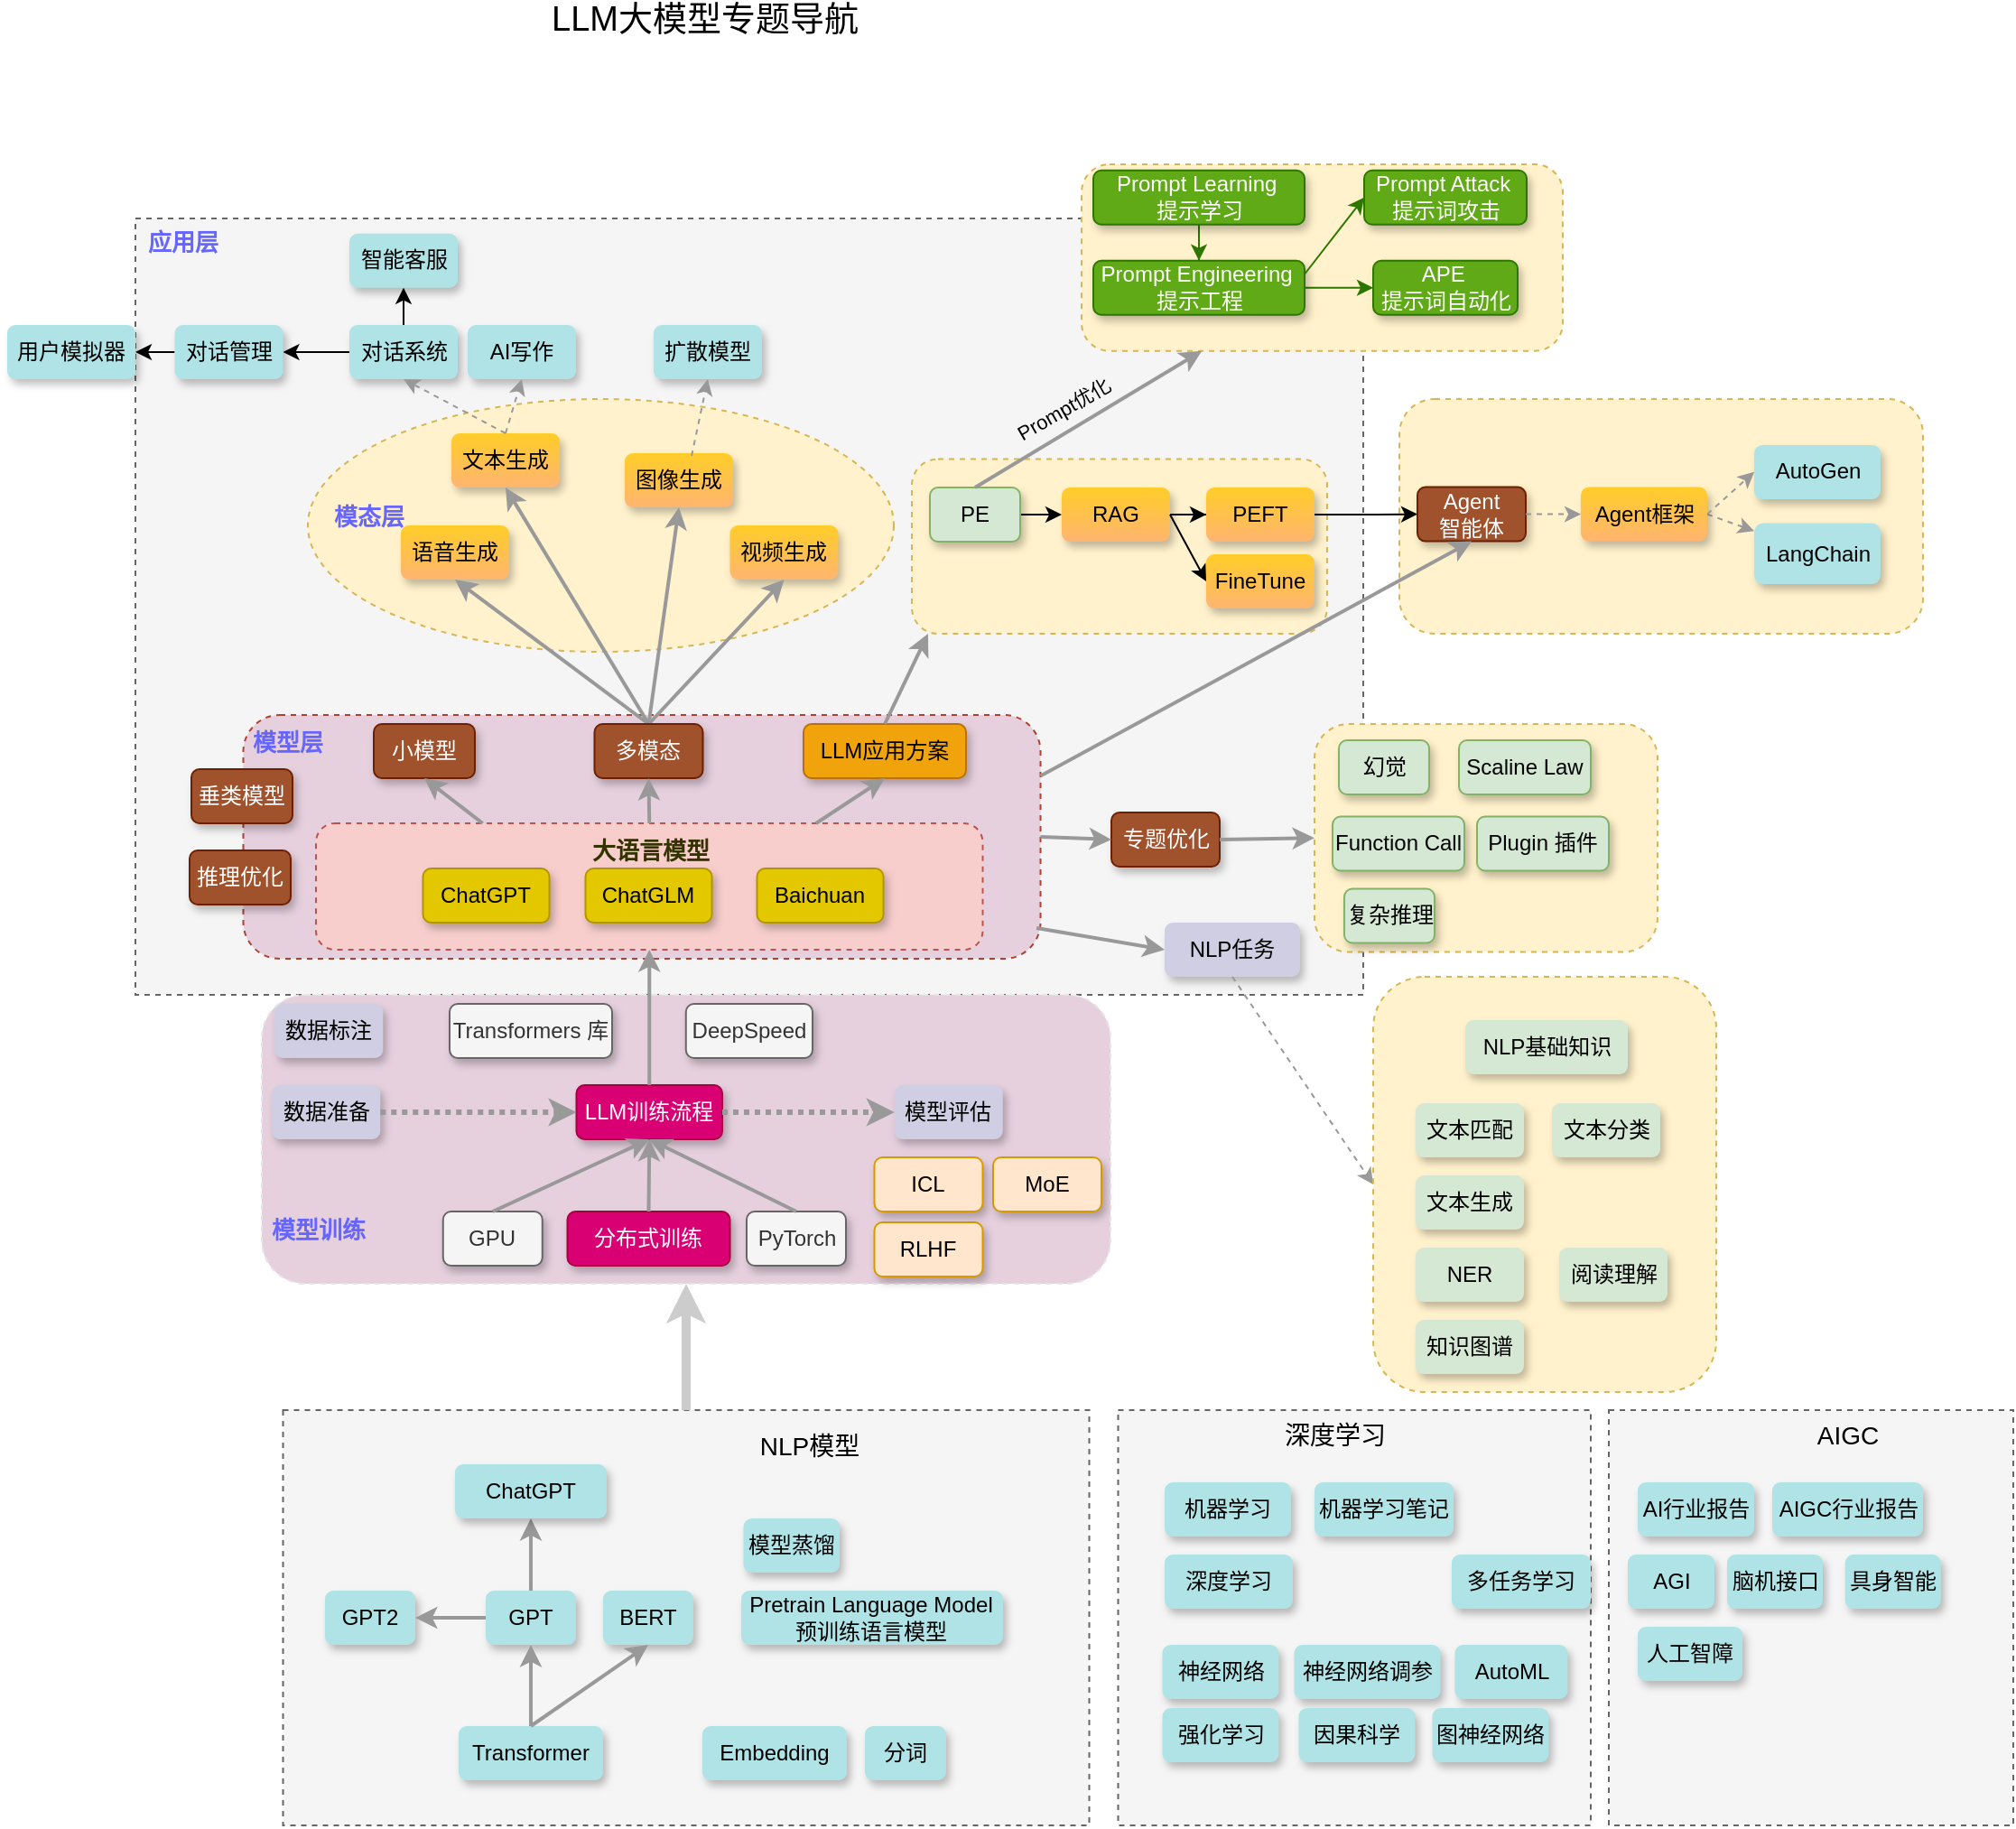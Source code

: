 <mxfile>
    <diagram id="4u5yHArNrn4fvDAkmxS5" name="第 1 页">
        <mxGraphModel dx="689" dy="379" grid="1" gridSize="10" guides="1" tooltips="1" connect="1" arrows="1" fold="1" page="1" pageScale="1" pageWidth="850" pageHeight="1100" math="0" shadow="0">
            <root>
                <mxCell id="0"/>
                <mxCell id="1" parent="0"/>
                <mxCell id="378" value="" style="rounded=0;whiteSpace=wrap;html=1;labelBackgroundColor=none;fontSize=10;fillColor=#f5f5f5;dashed=1;strokeColor=#666666;fontColor=#333333;" vertex="1" parent="1">
                    <mxGeometry x="1026" y="1750" width="224" height="230" as="geometry"/>
                </mxCell>
                <mxCell id="379" value="" style="rounded=0;whiteSpace=wrap;html=1;labelBackgroundColor=none;fontSize=10;fillColor=#f5f5f5;dashed=1;strokeColor=#666666;fontColor=#333333;" vertex="1" parent="1">
                    <mxGeometry x="210" y="1090" width="680" height="430" as="geometry"/>
                </mxCell>
                <mxCell id="380" value="" style="rounded=1;whiteSpace=wrap;html=1;dashed=1;fillColor=#fff2cc;strokeColor=#d6b656;" vertex="1" parent="1">
                    <mxGeometry x="910" y="1190" width="290" height="130" as="geometry"/>
                </mxCell>
                <mxCell id="381" value="" style="rounded=1;whiteSpace=wrap;html=1;dashed=1;fillColor=#fff2cc;strokeColor=#d6b656;" vertex="1" parent="1">
                    <mxGeometry x="734" y="1060" width="266.5" height="103.37" as="geometry"/>
                </mxCell>
                <mxCell id="382" value="" style="rounded=1;whiteSpace=wrap;html=1;dashed=1;fillColor=#fff2cc;strokeColor=#d6b656;" vertex="1" parent="1">
                    <mxGeometry x="640" y="1223.25" width="230" height="96.75" as="geometry"/>
                </mxCell>
                <mxCell id="383" value="" style="rounded=1;whiteSpace=wrap;html=1;dashed=1;fillColor=#fff2cc;strokeColor=#d6b656;" vertex="1" parent="1">
                    <mxGeometry x="863" y="1370" width="190" height="126.25" as="geometry"/>
                </mxCell>
                <mxCell id="384" value="" style="rounded=1;whiteSpace=wrap;html=1;dashed=1;fillColor=#E6D0DE;strokeColor=#ae4132;" vertex="1" parent="1">
                    <mxGeometry x="269.75" y="1365" width="441.5" height="135" as="geometry"/>
                </mxCell>
                <mxCell id="385" value="" style="rounded=0;whiteSpace=wrap;html=1;labelBackgroundColor=none;fontSize=10;fillColor=#f5f5f5;dashed=1;strokeColor=#666666;fontColor=#333333;" vertex="1" parent="1">
                    <mxGeometry x="291.75" y="1750" width="446.5" height="230" as="geometry"/>
                </mxCell>
                <mxCell id="386" value="" style="ellipse;whiteSpace=wrap;html=1;dashed=1;fillColor=#fff2cc;strokeColor=#d6b656;" vertex="1" parent="1">
                    <mxGeometry x="305.5" y="1190" width="324.5" height="140" as="geometry"/>
                </mxCell>
                <mxCell id="387" value="" style="rounded=1;whiteSpace=wrap;html=1;dashed=1;fillColor=#E6D0DE;strokeColor=#E6E6E6;" vertex="1" parent="1">
                    <mxGeometry x="280" y="1520" width="470" height="160" as="geometry"/>
                </mxCell>
                <mxCell id="388" value="模型层" style="edgeLabel;html=1;align=center;verticalAlign=middle;resizable=0;points=[];labelBackgroundColor=none;fontSize=13;fontStyle=1;fontColor=#6666FF;" vertex="1" connectable="0" parent="1">
                    <mxGeometry x="297" y="1400" as="geometry">
                        <mxPoint x="-3" y="-20" as="offset"/>
                    </mxGeometry>
                </mxCell>
                <mxCell id="389" value="模态层" style="edgeLabel;html=1;align=center;verticalAlign=middle;resizable=0;points=[];labelBackgroundColor=none;fontSize=13;fontStyle=1;fontColor=#6666FF;" vertex="1" connectable="0" parent="1">
                    <mxGeometry x="347.13" y="1260" as="geometry">
                        <mxPoint x="-8" y="-5" as="offset"/>
                    </mxGeometry>
                </mxCell>
                <mxCell id="390" value="应用层" style="edgeLabel;html=1;align=center;verticalAlign=middle;resizable=0;points=[];labelBackgroundColor=none;fontSize=13;fontStyle=1;fontColor=#6666FF;" vertex="1" connectable="0" parent="1">
                    <mxGeometry x="241" y="1098.37" as="geometry">
                        <mxPoint x="-5" y="4" as="offset"/>
                    </mxGeometry>
                </mxCell>
                <mxCell id="391" value="文本生成" style="rounded=1;whiteSpace=wrap;html=1;fillColor=#ffcd28;strokeColor=none;shadow=1;gradientColor=#FFB570;" vertex="1" parent="1">
                    <mxGeometry x="385" y="1209" width="60" height="30" as="geometry"/>
                </mxCell>
                <mxCell id="392" value="图像生成" style="rounded=1;whiteSpace=wrap;html=1;fillColor=#ffcd28;strokeColor=none;shadow=1;gradientColor=#FFB570;" vertex="1" parent="1">
                    <mxGeometry x="481" y="1220" width="60" height="30" as="geometry"/>
                </mxCell>
                <mxCell id="393" value="语音生成" style="rounded=1;whiteSpace=wrap;html=1;fillColor=#ffcd28;strokeColor=none;shadow=1;gradientColor=#FFB570;" vertex="1" parent="1">
                    <mxGeometry x="357" y="1260" width="60" height="30" as="geometry"/>
                </mxCell>
                <mxCell id="394" value="视频生成" style="rounded=1;whiteSpace=wrap;html=1;fillColor=#ffcd28;strokeColor=none;shadow=1;gradientColor=#FFB570;" vertex="1" parent="1">
                    <mxGeometry x="539.25" y="1260" width="60" height="30" as="geometry"/>
                </mxCell>
                <mxCell id="395" value="" style="rounded=0;orthogonalLoop=1;jettySize=auto;html=1;strokeWidth=2;strokeColor=#999999;exitX=0.5;exitY=0;exitDx=0;exitDy=0;entryX=0.5;entryY=1;entryDx=0;entryDy=0;" edge="1" parent="1" source="451" target="391">
                    <mxGeometry relative="1" as="geometry">
                        <mxPoint x="469" y="1675" as="sourcePoint"/>
                        <mxPoint x="539" y="1675" as="targetPoint"/>
                    </mxGeometry>
                </mxCell>
                <mxCell id="396" value="" style="rounded=0;orthogonalLoop=1;jettySize=auto;html=1;strokeWidth=2;strokeColor=#999999;entryX=0.5;entryY=1;entryDx=0;entryDy=0;exitX=0.5;exitY=0;exitDx=0;exitDy=0;" edge="1" parent="1" source="451" target="392">
                    <mxGeometry relative="1" as="geometry">
                        <mxPoint x="465" y="1350" as="sourcePoint"/>
                        <mxPoint x="439" y="1285" as="targetPoint"/>
                    </mxGeometry>
                </mxCell>
                <mxCell id="397" value="" style="rounded=0;orthogonalLoop=1;jettySize=auto;html=1;strokeWidth=2;strokeColor=#999999;entryX=0.5;entryY=1;entryDx=0;entryDy=0;exitX=0.5;exitY=0;exitDx=0;exitDy=0;" edge="1" parent="1" source="451" target="394">
                    <mxGeometry relative="1" as="geometry">
                        <mxPoint x="528" y="1330" as="sourcePoint"/>
                        <mxPoint x="555" y="1285" as="targetPoint"/>
                    </mxGeometry>
                </mxCell>
                <mxCell id="398" value="" style="rounded=0;orthogonalLoop=1;jettySize=auto;html=1;strokeWidth=2;strokeColor=#999999;entryX=0.5;entryY=1;entryDx=0;entryDy=0;exitX=0.5;exitY=0;exitDx=0;exitDy=0;" edge="1" parent="1" source="451" target="393">
                    <mxGeometry relative="1" as="geometry">
                        <mxPoint x="558" y="1360" as="sourcePoint"/>
                        <mxPoint x="585" y="1315" as="targetPoint"/>
                    </mxGeometry>
                </mxCell>
                <mxCell id="399" value="扩散模型" style="rounded=1;whiteSpace=wrap;html=1;fillColor=#b0e3e6;strokeColor=none;shadow=1;" vertex="1" parent="1">
                    <mxGeometry x="497" y="1149" width="60" height="30" as="geometry"/>
                </mxCell>
                <mxCell id="400" value="AI写作" style="rounded=1;whiteSpace=wrap;html=1;fillColor=#b0e3e6;strokeColor=none;shadow=1;" vertex="1" parent="1">
                    <mxGeometry x="394" y="1149" width="60" height="30" as="geometry"/>
                </mxCell>
                <mxCell id="401" value="NLP任务" style="rounded=1;whiteSpace=wrap;html=1;fillColor=#d0cee2;strokeColor=none;shadow=1;" vertex="1" parent="1">
                    <mxGeometry x="780" y="1480" width="75" height="30" as="geometry"/>
                </mxCell>
                <mxCell id="402" value="" style="edgeStyle=orthogonalEdgeStyle;rounded=0;orthogonalLoop=1;jettySize=auto;html=1;" edge="1" parent="1" source="404" target="488">
                    <mxGeometry relative="1" as="geometry"/>
                </mxCell>
                <mxCell id="403" value="" style="edgeStyle=orthogonalEdgeStyle;rounded=0;orthogonalLoop=1;jettySize=auto;html=1;" edge="1" parent="1" source="404" target="490">
                    <mxGeometry relative="1" as="geometry"/>
                </mxCell>
                <UserObject label="对话系统" link="dialogue-system" id="404">
                    <mxCell style="rounded=1;whiteSpace=wrap;html=1;fillColor=#b0e3e6;strokeColor=none;shadow=1;" vertex="1" parent="1">
                        <mxGeometry x="328.5" y="1149" width="60" height="30" as="geometry"/>
                    </mxCell>
                </UserObject>
                <mxCell id="405" value="" style="rounded=0;orthogonalLoop=1;jettySize=auto;html=1;strokeWidth=1;strokeColor=#999999;entryX=0.5;entryY=1;entryDx=0;entryDy=0;exitX=0.5;exitY=0;exitDx=0;exitDy=0;dashed=1;" edge="1" parent="1" source="391" target="400">
                    <mxGeometry relative="1" as="geometry">
                        <mxPoint x="435" y="1270" as="sourcePoint"/>
                        <mxPoint x="555" y="1210" as="targetPoint"/>
                    </mxGeometry>
                </mxCell>
                <mxCell id="406" value="" style="rounded=0;orthogonalLoop=1;jettySize=auto;html=1;strokeWidth=1;strokeColor=#999999;entryX=0.5;entryY=1;entryDx=0;entryDy=0;dashed=1;exitX=0.5;exitY=0;exitDx=0;exitDy=0;" edge="1" parent="1" source="391" target="404">
                    <mxGeometry relative="1" as="geometry">
                        <mxPoint x="425" y="1260" as="sourcePoint"/>
                        <mxPoint x="565" y="1220" as="targetPoint"/>
                    </mxGeometry>
                </mxCell>
                <mxCell id="407" value="" style="rounded=0;orthogonalLoop=1;jettySize=auto;html=1;strokeWidth=1;strokeColor=#999999;entryX=0;entryY=0.5;entryDx=0;entryDy=0;dashed=1;exitX=0.5;exitY=1;exitDx=0;exitDy=0;" edge="1" parent="1" source="401" target="491">
                    <mxGeometry relative="1" as="geometry">
                        <mxPoint x="490" y="1570" as="sourcePoint"/>
                        <mxPoint x="325" y="1455" as="targetPoint"/>
                    </mxGeometry>
                </mxCell>
                <mxCell id="408" value="" style="rounded=0;orthogonalLoop=1;jettySize=auto;html=1;strokeWidth=1;strokeColor=#999999;entryX=0.5;entryY=1;entryDx=0;entryDy=0;dashed=1;exitX=0.617;exitY=0.05;exitDx=0;exitDy=0;exitPerimeter=0;" edge="1" parent="1" source="392" target="399">
                    <mxGeometry relative="1" as="geometry">
                        <mxPoint x="685" y="1433" as="sourcePoint"/>
                        <mxPoint x="735" y="1455" as="targetPoint"/>
                    </mxGeometry>
                </mxCell>
                <mxCell id="409" value="LLM大模型专题导航" style="edgeLabel;html=1;align=center;verticalAlign=middle;resizable=0;points=[];labelBackgroundColor=none;fontSize=19;" vertex="1" connectable="0" parent="1">
                    <mxGeometry x="524.248" y="980.001" as="geometry">
                        <mxPoint x="1" as="offset"/>
                    </mxGeometry>
                </mxCell>
                <mxCell id="410" value="LLM训练流程" style="rounded=1;whiteSpace=wrap;html=1;fillColor=#d80073;strokeColor=#A50040;shadow=1;fontColor=#ffffff;" vertex="1" parent="1">
                    <mxGeometry x="454.25" y="1570" width="80.75" height="30" as="geometry"/>
                </mxCell>
                <mxCell id="411" value="分布式训练" style="rounded=1;whiteSpace=wrap;html=1;fillColor=#d80073;strokeColor=#A50040;shadow=1;fontColor=#ffffff;" vertex="1" parent="1">
                    <mxGeometry x="449.25" y="1640" width="90" height="30" as="geometry"/>
                </mxCell>
                <UserObject label="GPU" link="gpu" id="412">
                    <mxCell style="rounded=1;whiteSpace=wrap;html=1;fillColor=#f5f5f5;strokeColor=#666666;shadow=1;fontColor=#333333;" vertex="1" parent="1">
                        <mxGeometry x="380.38" y="1640" width="55" height="30" as="geometry"/>
                    </mxCell>
                </UserObject>
                <mxCell id="413" value="DeepSpeed" style="rounded=1;whiteSpace=wrap;html=1;fillColor=#f5f5f5;strokeColor=#666666;shadow=1;fontColor=#333333;" vertex="1" parent="1">
                    <mxGeometry x="514.88" y="1525" width="70.12" height="30" as="geometry"/>
                </mxCell>
                <mxCell id="414" value="" style="rounded=0;orthogonalLoop=1;jettySize=auto;html=1;strokeWidth=2;strokeColor=#999999;exitX=0.5;exitY=0;exitDx=0;exitDy=0;entryX=0.5;entryY=1;entryDx=0;entryDy=0;" edge="1" parent="1" source="411" target="410">
                    <mxGeometry relative="1" as="geometry">
                        <mxPoint x="535.38" y="1240" as="sourcePoint"/>
                        <mxPoint x="630.38" y="1590" as="targetPoint"/>
                    </mxGeometry>
                </mxCell>
                <mxCell id="415" value="" style="rounded=0;orthogonalLoop=1;jettySize=auto;html=1;strokeWidth=2;strokeColor=#999999;exitX=0.5;exitY=0;exitDx=0;exitDy=0;entryX=0.5;entryY=1;entryDx=0;entryDy=0;" edge="1" parent="1" source="412" target="410">
                    <mxGeometry relative="1" as="geometry">
                        <mxPoint x="525.38" y="1650" as="sourcePoint"/>
                        <mxPoint x="525.38" y="1610" as="targetPoint"/>
                    </mxGeometry>
                </mxCell>
                <mxCell id="416" value="" style="rounded=0;orthogonalLoop=1;jettySize=auto;html=1;strokeWidth=2;strokeColor=#999999;exitX=0.5;exitY=0;exitDx=0;exitDy=0;entryX=0.5;entryY=1;entryDx=0;entryDy=0;" edge="1" parent="1" source="410" target="462">
                    <mxGeometry relative="1" as="geometry">
                        <mxPoint x="535.38" y="1660" as="sourcePoint"/>
                        <mxPoint x="535.38" y="1620" as="targetPoint"/>
                    </mxGeometry>
                </mxCell>
                <mxCell id="417" value="" style="edgeStyle=orthogonalEdgeStyle;rounded=0;orthogonalLoop=1;jettySize=auto;html=1;" edge="1" parent="1" source="418" target="422">
                    <mxGeometry relative="1" as="geometry"/>
                </mxCell>
                <mxCell id="418" value="RAG" style="rounded=1;whiteSpace=wrap;html=1;fillColor=#ffcd28;strokeColor=none;shadow=1;gradientColor=#FFB570;" vertex="1" parent="1">
                    <mxGeometry x="723" y="1239" width="60" height="30" as="geometry"/>
                </mxCell>
                <mxCell id="419" value="FineTune" style="rounded=1;whiteSpace=wrap;html=1;fillColor=#ffcd28;strokeColor=none;shadow=1;gradientColor=#FFB570;" vertex="1" parent="1">
                    <mxGeometry x="803" y="1276" width="60" height="30" as="geometry"/>
                </mxCell>
                <mxCell id="420" value="RLHF" style="rounded=1;whiteSpace=wrap;html=1;fillColor=#ffe6cc;strokeColor=#d79b00;shadow=1;" vertex="1" parent="1">
                    <mxGeometry x="619.25" y="1646" width="60" height="30" as="geometry"/>
                </mxCell>
                <mxCell id="421" value="" style="edgeStyle=orthogonalEdgeStyle;rounded=0;orthogonalLoop=1;jettySize=auto;html=1;entryX=0;entryY=0.5;entryDx=0;entryDy=0;" edge="1" parent="1" source="422" target="443">
                    <mxGeometry relative="1" as="geometry"/>
                </mxCell>
                <mxCell id="422" value="PEFT" style="rounded=1;whiteSpace=wrap;html=1;fillColor=#ffcd28;strokeColor=none;shadow=1;gradientColor=#FFB570;" vertex="1" parent="1">
                    <mxGeometry x="803" y="1239" width="60" height="30" as="geometry"/>
                </mxCell>
                <mxCell id="423" value="数据准备" style="rounded=1;whiteSpace=wrap;html=1;fillColor=#d0cee2;strokeColor=none;shadow=1;" vertex="1" parent="1">
                    <mxGeometry x="285.63" y="1570" width="60" height="30" as="geometry"/>
                </mxCell>
                <mxCell id="424" value="模型评估" style="rounded=1;whiteSpace=wrap;html=1;fillColor=#d0cee2;strokeColor=none;shadow=1;" vertex="1" parent="1">
                    <mxGeometry x="630.38" y="1570" width="60" height="30" as="geometry"/>
                </mxCell>
                <mxCell id="425" value="" style="rounded=0;orthogonalLoop=1;jettySize=auto;html=1;strokeWidth=3;strokeColor=#999999;entryX=0;entryY=0.5;entryDx=0;entryDy=0;dashed=1;exitX=1;exitY=0.5;exitDx=0;exitDy=0;dashPattern=1 1;" edge="1" parent="1" source="423" target="410">
                    <mxGeometry relative="1" as="geometry">
                        <mxPoint x="534.38" y="1310" as="sourcePoint"/>
                        <mxPoint x="630.38" y="1350" as="targetPoint"/>
                    </mxGeometry>
                </mxCell>
                <mxCell id="426" value="" style="rounded=0;orthogonalLoop=1;jettySize=auto;html=1;strokeWidth=3;strokeColor=#999999;entryX=0;entryY=0.5;entryDx=0;entryDy=0;dashed=1;dashPattern=1 1;exitX=1;exitY=0.5;exitDx=0;exitDy=0;" edge="1" parent="1" source="410" target="424">
                    <mxGeometry relative="1" as="geometry">
                        <mxPoint x="560.38" y="1585" as="sourcePoint"/>
                        <mxPoint x="480.38" y="1595" as="targetPoint"/>
                    </mxGeometry>
                </mxCell>
                <mxCell id="427" value="PyTorch" style="rounded=1;whiteSpace=wrap;html=1;fillColor=#f5f5f5;strokeColor=#666666;shadow=1;fontColor=#333333;" vertex="1" parent="1">
                    <mxGeometry x="548.5" y="1640" width="55" height="30" as="geometry"/>
                </mxCell>
                <mxCell id="428" value="" style="rounded=0;orthogonalLoop=1;jettySize=auto;html=1;strokeWidth=2;strokeColor=#999999;exitX=0.5;exitY=0;exitDx=0;exitDy=0;entryX=0.5;entryY=1;entryDx=0;entryDy=0;" edge="1" parent="1" source="427" target="410">
                    <mxGeometry relative="1" as="geometry">
                        <mxPoint x="525.38" y="1650" as="sourcePoint"/>
                        <mxPoint x="525.38" y="1610" as="targetPoint"/>
                    </mxGeometry>
                </mxCell>
                <mxCell id="429" value="数据标注" style="rounded=1;whiteSpace=wrap;html=1;fillColor=#d0cee2;strokeColor=none;shadow=1;" vertex="1" parent="1">
                    <mxGeometry x="287.13" y="1525" width="60" height="30" as="geometry"/>
                </mxCell>
                <mxCell id="430" value="MoE" style="rounded=1;whiteSpace=wrap;html=1;fillColor=#ffe6cc;strokeColor=#d79b00;shadow=1;" vertex="1" parent="1">
                    <mxGeometry x="685" y="1610" width="60" height="30" as="geometry"/>
                </mxCell>
                <mxCell id="431" value="LLM应用方案" style="rounded=1;whiteSpace=wrap;html=1;fillColor=#f0a30a;strokeColor=#BD7000;shadow=1;fontColor=#000000;" vertex="1" parent="1">
                    <mxGeometry x="580" y="1370" width="90" height="30" as="geometry"/>
                </mxCell>
                <UserObject label="Transformer" link="transformer" id="432">
                    <mxCell style="rounded=1;whiteSpace=wrap;html=1;fillColor=#b0e3e6;strokeColor=none;shadow=1;" vertex="1" parent="1">
                        <mxGeometry x="388.99" y="1925" width="80" height="30" as="geometry"/>
                    </mxCell>
                </UserObject>
                <UserObject label="GPT" link="gpt" id="433">
                    <mxCell style="rounded=1;whiteSpace=wrap;html=1;fillColor=#b0e3e6;strokeColor=none;shadow=1;" vertex="1" parent="1">
                        <mxGeometry x="403.99" y="1850" width="50" height="30" as="geometry"/>
                    </mxCell>
                </UserObject>
                <UserObject label="BERT" link="bert" id="434">
                    <mxCell style="rounded=1;whiteSpace=wrap;html=1;fillColor=#b0e3e6;strokeColor=none;shadow=1;" vertex="1" parent="1">
                        <mxGeometry x="468.99" y="1850" width="50" height="30" as="geometry"/>
                    </mxCell>
                </UserObject>
                <mxCell id="435" value="" style="rounded=0;orthogonalLoop=1;jettySize=auto;html=1;strokeWidth=2;strokeColor=#999999;exitX=0.5;exitY=0;exitDx=0;exitDy=0;entryX=0.5;entryY=1;entryDx=0;entryDy=0;" edge="1" parent="1" source="432" target="433">
                    <mxGeometry relative="1" as="geometry">
                        <mxPoint x="508.99" y="1845" as="sourcePoint"/>
                        <mxPoint x="594.99" y="1805" as="targetPoint"/>
                    </mxGeometry>
                </mxCell>
                <mxCell id="436" value="" style="rounded=0;orthogonalLoop=1;jettySize=auto;html=1;strokeWidth=2;strokeColor=#999999;exitX=0.5;exitY=0;exitDx=0;exitDy=0;entryX=0.5;entryY=1;entryDx=0;entryDy=0;" edge="1" parent="1" source="432" target="434">
                    <mxGeometry relative="1" as="geometry">
                        <mxPoint x="438.99" y="1935" as="sourcePoint"/>
                        <mxPoint x="388.99" y="1890" as="targetPoint"/>
                    </mxGeometry>
                </mxCell>
                <mxCell id="437" value="" style="rounded=0;orthogonalLoop=1;jettySize=auto;html=1;strokeWidth=2;strokeColor=#999999;exitX=0.5;exitY=0;exitDx=0;exitDy=0;entryX=0.5;entryY=1;entryDx=0;entryDy=0;" edge="1" parent="1" source="433" target="459">
                    <mxGeometry relative="1" as="geometry">
                        <mxPoint x="448.99" y="1945" as="sourcePoint"/>
                        <mxPoint x="398.99" y="1900" as="targetPoint"/>
                    </mxGeometry>
                </mxCell>
                <mxCell id="438" value="Scaline Law" style="rounded=1;whiteSpace=wrap;html=1;fillColor=#d5e8d4;strokeColor=#82b366;shadow=1;" vertex="1" parent="1">
                    <mxGeometry x="943" y="1379" width="73" height="30" as="geometry"/>
                </mxCell>
                <mxCell id="439" value="复杂推理" style="rounded=1;whiteSpace=wrap;html=1;fillColor=#d5e8d4;strokeColor=#82b366;shadow=1;" vertex="1" parent="1">
                    <mxGeometry x="879.5" y="1461.25" width="50" height="30" as="geometry"/>
                </mxCell>
                <mxCell id="440" value="Function Call" style="rounded=1;whiteSpace=wrap;html=1;fillColor=#d5e8d4;strokeColor=#82b366;shadow=1;" vertex="1" parent="1">
                    <mxGeometry x="873" y="1421.25" width="73" height="30" as="geometry"/>
                </mxCell>
                <mxCell id="441" value="Plugin 插件" style="rounded=1;whiteSpace=wrap;html=1;fillColor=#d5e8d4;strokeColor=#82b366;shadow=1;" vertex="1" parent="1">
                    <mxGeometry x="953" y="1421.25" width="73" height="30" as="geometry"/>
                </mxCell>
                <mxCell id="442" value="小模型" style="rounded=1;whiteSpace=wrap;html=1;fillColor=#a0522d;strokeColor=#6D1F00;shadow=1;fontColor=#ffffff;" vertex="1" parent="1">
                    <mxGeometry x="342" y="1370" width="56" height="30" as="geometry"/>
                </mxCell>
                <mxCell id="443" value="Agent&lt;div&gt;智能体&lt;/div&gt;" style="rounded=1;whiteSpace=wrap;html=1;fillColor=#a0522d;strokeColor=#6D1F00;shadow=1;fontColor=#ffffff;" vertex="1" parent="1">
                    <mxGeometry x="920" y="1238.81" width="60" height="30" as="geometry"/>
                </mxCell>
                <mxCell id="444" value="LangChain" style="rounded=1;whiteSpace=wrap;html=1;fillColor=#b0e3e6;strokeColor=none;shadow=1;" vertex="1" parent="1">
                    <mxGeometry x="1106.5" y="1258.81" width="70" height="33.75" as="geometry"/>
                </mxCell>
                <mxCell id="445" value="AutoGen" style="rounded=1;whiteSpace=wrap;html=1;fillColor=#b0e3e6;strokeColor=none;shadow=1;" vertex="1" parent="1">
                    <mxGeometry x="1106.5" y="1215.44" width="70" height="30" as="geometry"/>
                </mxCell>
                <mxCell id="446" value="ICL" style="rounded=1;whiteSpace=wrap;html=1;fillColor=#ffe6cc;strokeColor=#d79b00;shadow=1;" vertex="1" parent="1">
                    <mxGeometry x="619.25" y="1610" width="60" height="30" as="geometry"/>
                </mxCell>
                <mxCell id="447" value="" style="rounded=0;orthogonalLoop=1;jettySize=auto;html=1;fillColor=#60a917;strokeColor=#2D7600;" edge="1" parent="1" source="448" target="449">
                    <mxGeometry relative="1" as="geometry"/>
                </mxCell>
                <mxCell id="448" value="Prompt Engineering&amp;nbsp;&lt;div&gt;提示工程&lt;/div&gt;" style="rounded=1;whiteSpace=wrap;html=1;fillColor=#60a917;strokeColor=#2D7600;shadow=1;fontColor=#ffffff;" vertex="1" parent="1">
                    <mxGeometry x="740.5" y="1113.37" width="117" height="30" as="geometry"/>
                </mxCell>
                <mxCell id="449" value="APE&amp;nbsp;&lt;div&gt;提示词自动化&lt;/div&gt;" style="rounded=1;whiteSpace=wrap;html=1;fillColor=#60a917;strokeColor=#2D7600;shadow=1;fontColor=#ffffff;" vertex="1" parent="1">
                    <mxGeometry x="895.5" y="1113.37" width="80" height="30" as="geometry"/>
                </mxCell>
                <mxCell id="450" value="Prompt Attack&amp;nbsp;&lt;div&gt;提示词攻击&lt;/div&gt;" style="rounded=1;whiteSpace=wrap;html=1;fillColor=#60a917;strokeColor=#2D7600;shadow=1;fontColor=#ffffff;" vertex="1" parent="1">
                    <mxGeometry x="890.5" y="1063.37" width="90" height="30" as="geometry"/>
                </mxCell>
                <mxCell id="451" value="多模态" style="rounded=1;whiteSpace=wrap;html=1;fillColor=#a0522d;strokeColor=#6D1F00;shadow=1;fontColor=#ffffff;" vertex="1" parent="1">
                    <mxGeometry x="464.25" y="1370" width="60" height="30" as="geometry"/>
                </mxCell>
                <mxCell id="452" value="" style="rounded=0;orthogonalLoop=1;jettySize=auto;html=1;exitX=1;exitY=0.25;exitDx=0;exitDy=0;entryX=0;entryY=0.5;entryDx=0;entryDy=0;fillColor=#60a917;strokeColor=#2D7600;" edge="1" parent="1" source="448" target="450">
                    <mxGeometry relative="1" as="geometry"/>
                </mxCell>
                <mxCell id="453" value="" style="edgeStyle=orthogonalEdgeStyle;rounded=0;orthogonalLoop=1;jettySize=auto;html=1;fillColor=#60a917;strokeColor=#2D7600;" edge="1" parent="1" source="454" target="448">
                    <mxGeometry relative="1" as="geometry"/>
                </mxCell>
                <UserObject label="Prompt Learning&amp;nbsp;&lt;div&gt;提示学习&lt;/div&gt;" link="prompt" id="454">
                    <mxCell style="rounded=1;whiteSpace=wrap;html=1;fillColor=#60a917;strokeColor=#2D7600;shadow=1;fontColor=#ffffff;" vertex="1" parent="1">
                        <mxGeometry x="740.5" y="1063.37" width="117" height="30" as="geometry"/>
                    </mxCell>
                </UserObject>
                <UserObject label="Transformers 库" link="huggingface" id="455">
                    <mxCell style="rounded=1;whiteSpace=wrap;html=1;fillColor=#f5f5f5;strokeColor=#666666;shadow=1;fontColor=#333333;" vertex="1" parent="1">
                        <mxGeometry x="384" y="1525" width="90" height="30" as="geometry"/>
                    </mxCell>
                </UserObject>
                <UserObject label="Embedding" link="emb" id="456">
                    <mxCell style="rounded=1;whiteSpace=wrap;html=1;fillColor=#b0e3e6;strokeColor=none;shadow=1;" vertex="1" parent="1">
                        <mxGeometry x="523.99" y="1925" width="80" height="30" as="geometry"/>
                    </mxCell>
                </UserObject>
                <UserObject label="分词" link="token" id="457">
                    <mxCell style="rounded=1;whiteSpace=wrap;html=1;fillColor=#b0e3e6;strokeColor=none;shadow=1;" vertex="1" parent="1">
                        <mxGeometry x="613.99" y="1925" width="45" height="30" as="geometry"/>
                    </mxCell>
                </UserObject>
                <UserObject label="Pretrain Language Model&lt;div&gt;预训练语言模型&lt;/div&gt;" link="plm" id="458">
                    <mxCell style="rounded=1;whiteSpace=wrap;html=1;fillColor=#b0e3e6;strokeColor=none;shadow=1;" vertex="1" parent="1">
                        <mxGeometry x="545.49" y="1850" width="145" height="30" as="geometry"/>
                    </mxCell>
                </UserObject>
                <UserObject label="ChatGPT" link="chatgpt" id="459">
                    <mxCell style="rounded=1;whiteSpace=wrap;html=1;fillColor=#b0e3e6;strokeColor=none;shadow=1;" vertex="1" parent="1">
                        <mxGeometry x="386.99" y="1780" width="84" height="30" as="geometry"/>
                    </mxCell>
                </UserObject>
                <mxCell id="460" value="NLP模型" style="edgeLabel;html=1;align=center;verticalAlign=middle;resizable=0;points=[];labelBackgroundColor=none;fontSize=14;" vertex="1" connectable="0" parent="1">
                    <mxGeometry x="581.488" y="1770.001" as="geometry">
                        <mxPoint x="1" as="offset"/>
                    </mxGeometry>
                </mxCell>
                <mxCell id="461" value="" style="rounded=0;orthogonalLoop=1;jettySize=auto;html=1;strokeWidth=5;strokeColor=#CCCCCC;entryX=0.5;entryY=1;entryDx=0;entryDy=0;exitX=0.5;exitY=0;exitDx=0;exitDy=0;" edge="1" parent="1" source="385" target="387">
                    <mxGeometry relative="1" as="geometry">
                        <mxPoint x="500" y="1420" as="sourcePoint"/>
                        <mxPoint x="499" y="1460" as="targetPoint"/>
                    </mxGeometry>
                </mxCell>
                <mxCell id="462" value="" style="rounded=1;whiteSpace=wrap;html=1;dashed=1;fillColor=#f8cecc;strokeColor=#b85450;" vertex="1" parent="1">
                    <mxGeometry x="310" y="1425" width="369.25" height="70" as="geometry"/>
                </mxCell>
                <mxCell id="463" value="ChatGLM" style="rounded=1;whiteSpace=wrap;html=1;fillColor=#e3c800;strokeColor=#B09500;shadow=1;fontColor=#000000;" vertex="1" parent="1">
                    <mxGeometry x="459.25" y="1450" width="70" height="30" as="geometry"/>
                </mxCell>
                <mxCell id="464" value="Baichuan" style="rounded=1;whiteSpace=wrap;html=1;fillColor=#e3c800;strokeColor=#B09500;shadow=1;fontColor=#000000;" vertex="1" parent="1">
                    <mxGeometry x="554.25" y="1450" width="70" height="30" as="geometry"/>
                </mxCell>
                <mxCell id="465" value="ChatGPT" style="rounded=1;whiteSpace=wrap;html=1;fillColor=#e3c800;strokeColor=#B09500;shadow=1;fontColor=#000000;" vertex="1" parent="1">
                    <mxGeometry x="369.25" y="1450" width="70" height="30" as="geometry"/>
                </mxCell>
                <mxCell id="466" value="大语言模型" style="edgeLabel;html=1;align=center;verticalAlign=middle;resizable=0;points=[];labelBackgroundColor=none;fontSize=13;fontStyle=1;fontColor=#333300;" vertex="1" connectable="0" parent="1">
                    <mxGeometry x="494.25" y="1440" as="geometry"/>
                </mxCell>
                <mxCell id="467" value="" style="rounded=0;orthogonalLoop=1;jettySize=auto;html=1;strokeWidth=2;strokeColor=#999999;exitX=0.5;exitY=0;exitDx=0;exitDy=0;entryX=0.5;entryY=1;entryDx=0;entryDy=0;" edge="1" parent="1" source="462" target="451">
                    <mxGeometry relative="1" as="geometry">
                        <mxPoint x="504" y="1580" as="sourcePoint"/>
                        <mxPoint x="504" y="1520" as="targetPoint"/>
                    </mxGeometry>
                </mxCell>
                <mxCell id="468" value="" style="rounded=0;orthogonalLoop=1;jettySize=auto;html=1;strokeWidth=2;strokeColor=#999999;entryX=0.5;entryY=1;entryDx=0;entryDy=0;exitX=0.25;exitY=0;exitDx=0;exitDy=0;" edge="1" parent="1" source="462" target="442">
                    <mxGeometry relative="1" as="geometry">
                        <mxPoint x="490" y="1430" as="sourcePoint"/>
                        <mxPoint x="504" y="1410" as="targetPoint"/>
                    </mxGeometry>
                </mxCell>
                <mxCell id="469" value="" style="rounded=0;orthogonalLoop=1;jettySize=auto;html=1;strokeWidth=2;strokeColor=#999999;exitX=0.5;exitY=0;exitDx=0;exitDy=0;entryX=0.039;entryY=1;entryDx=0;entryDy=0;entryPerimeter=0;" edge="1" parent="1" source="431" target="382">
                    <mxGeometry relative="1" as="geometry">
                        <mxPoint x="504" y="1440" as="sourcePoint"/>
                        <mxPoint x="650" y="1310" as="targetPoint"/>
                    </mxGeometry>
                </mxCell>
                <mxCell id="470" value="" style="rounded=0;orthogonalLoop=1;jettySize=auto;html=1;strokeWidth=1;strokeColor=#999999;dashed=1;exitX=1;exitY=0.5;exitDx=0;exitDy=0;" edge="1" parent="1" source="485" target="444">
                    <mxGeometry relative="1" as="geometry">
                        <mxPoint x="735.5" y="1462.81" as="sourcePoint"/>
                        <mxPoint x="810.5" y="1453.81" as="targetPoint"/>
                    </mxGeometry>
                </mxCell>
                <mxCell id="471" value="" style="rounded=0;orthogonalLoop=1;jettySize=auto;html=1;strokeWidth=1;strokeColor=#999999;dashed=1;exitX=1;exitY=0.5;exitDx=0;exitDy=0;entryX=0;entryY=0.5;entryDx=0;entryDy=0;" edge="1" parent="1" source="443" target="485">
                    <mxGeometry relative="1" as="geometry">
                        <mxPoint x="651.5" y="1338.81" as="sourcePoint"/>
                        <mxPoint x="1041.5" y="1233.81" as="targetPoint"/>
                    </mxGeometry>
                </mxCell>
                <mxCell id="472" value="垂类模型" style="rounded=1;whiteSpace=wrap;html=1;fillColor=#a0522d;strokeColor=#6D1F00;shadow=1;fontColor=#ffffff;" vertex="1" parent="1">
                    <mxGeometry x="241" y="1395" width="56" height="30" as="geometry"/>
                </mxCell>
                <mxCell id="473" value="专题优化" style="rounded=1;whiteSpace=wrap;html=1;fillColor=#a0522d;strokeColor=#6D1F00;shadow=1;fontColor=#ffffff;" vertex="1" parent="1">
                    <mxGeometry x="750.5" y="1419" width="60" height="30" as="geometry"/>
                </mxCell>
                <mxCell id="474" value="" style="rounded=0;orthogonalLoop=1;jettySize=auto;html=1;strokeWidth=2;strokeColor=#999999;exitX=1;exitY=0.5;exitDx=0;exitDy=0;entryX=0;entryY=0.5;entryDx=0;entryDy=0;" edge="1" parent="1" source="384" target="473">
                    <mxGeometry relative="1" as="geometry">
                        <mxPoint x="505" y="1435" as="sourcePoint"/>
                        <mxPoint x="504" y="1410" as="targetPoint"/>
                    </mxGeometry>
                </mxCell>
                <mxCell id="475" value="幻觉" style="rounded=1;whiteSpace=wrap;html=1;fillColor=#d5e8d4;strokeColor=#82b366;shadow=1;" vertex="1" parent="1">
                    <mxGeometry x="876.5" y="1379" width="50" height="30" as="geometry"/>
                </mxCell>
                <mxCell id="476" value="" style="rounded=0;orthogonalLoop=1;jettySize=auto;html=1;strokeWidth=2;strokeColor=#999999;exitX=1;exitY=0.5;exitDx=0;exitDy=0;entryX=0;entryY=0.5;entryDx=0;entryDy=0;" edge="1" parent="1" source="473" target="383">
                    <mxGeometry relative="1" as="geometry">
                        <mxPoint x="720.5" y="1488" as="sourcePoint"/>
                        <mxPoint x="760.5" y="1444" as="targetPoint"/>
                    </mxGeometry>
                </mxCell>
                <mxCell id="477" value="" style="edgeStyle=orthogonalEdgeStyle;rounded=0;orthogonalLoop=1;jettySize=auto;html=1;exitX=1;exitY=0.5;exitDx=0;exitDy=0;" edge="1" parent="1" source="478" target="418">
                    <mxGeometry relative="1" as="geometry">
                        <mxPoint x="753" y="1289" as="sourcePoint"/>
                    </mxGeometry>
                </mxCell>
                <mxCell id="478" value="PE" style="rounded=1;whiteSpace=wrap;html=1;fillColor=#d5e8d4;strokeColor=#82b366;shadow=1;" vertex="1" parent="1">
                    <mxGeometry x="650" y="1239" width="50" height="30" as="geometry"/>
                </mxCell>
                <mxCell id="479" value="" style="rounded=0;orthogonalLoop=1;jettySize=auto;html=1;strokeWidth=2;strokeColor=#999999;entryX=0.5;entryY=1;entryDx=0;entryDy=0;exitX=1;exitY=0.25;exitDx=0;exitDy=0;" edge="1" parent="1" source="384" target="443">
                    <mxGeometry relative="1" as="geometry">
                        <mxPoint x="654" y="1380" as="sourcePoint"/>
                        <mxPoint x="710" y="1340" as="targetPoint"/>
                    </mxGeometry>
                </mxCell>
                <mxCell id="480" value="" style="rounded=0;orthogonalLoop=1;jettySize=auto;html=1;strokeWidth=2;strokeColor=#999999;entryX=0.5;entryY=1;entryDx=0;entryDy=0;exitX=0.75;exitY=0;exitDx=0;exitDy=0;" edge="1" parent="1" source="462" target="431">
                    <mxGeometry relative="1" as="geometry">
                        <mxPoint x="640" y="1375" as="sourcePoint"/>
                        <mxPoint x="655" y="1333" as="targetPoint"/>
                    </mxGeometry>
                </mxCell>
                <mxCell id="481" value="" style="rounded=0;orthogonalLoop=1;jettySize=auto;html=1;exitX=1;exitY=0.5;exitDx=0;exitDy=0;entryX=0;entryY=0.5;entryDx=0;entryDy=0;" edge="1" parent="1" source="418" target="419">
                    <mxGeometry relative="1" as="geometry">
                        <mxPoint x="793" y="1264" as="sourcePoint"/>
                        <mxPoint x="813" y="1264" as="targetPoint"/>
                    </mxGeometry>
                </mxCell>
                <mxCell id="482" value="推理优化" style="rounded=1;whiteSpace=wrap;html=1;fillColor=#a0522d;strokeColor=#6D1F00;shadow=1;fontColor=#ffffff;" vertex="1" parent="1">
                    <mxGeometry x="240" y="1440" width="56" height="30" as="geometry"/>
                </mxCell>
                <mxCell id="483" value="" style="rounded=0;orthogonalLoop=1;jettySize=auto;html=1;strokeWidth=2;strokeColor=#999999;exitX=0.5;exitY=0;exitDx=0;exitDy=0;entryX=0.25;entryY=1;entryDx=0;entryDy=0;" edge="1" parent="1" source="478" target="381">
                    <mxGeometry relative="1" as="geometry">
                        <mxPoint x="635" y="1380" as="sourcePoint"/>
                        <mxPoint x="662" y="1330" as="targetPoint"/>
                    </mxGeometry>
                </mxCell>
                <mxCell id="484" value="Prompt优化" style="edgeLabel;html=1;align=center;verticalAlign=middle;resizable=0;points=[];labelBackgroundColor=none;rotation=-30;" vertex="1" connectable="0" parent="483">
                    <mxGeometry x="-0.02" y="1" relative="1" as="geometry">
                        <mxPoint x="-13" y="-5" as="offset"/>
                    </mxGeometry>
                </mxCell>
                <mxCell id="485" value="Agent框架" style="rounded=1;whiteSpace=wrap;html=1;fillColor=#ffcd28;strokeColor=none;shadow=1;gradientColor=#FFB570;" vertex="1" parent="1">
                    <mxGeometry x="1010.5" y="1238.81" width="70" height="30" as="geometry"/>
                </mxCell>
                <mxCell id="486" value="" style="rounded=0;orthogonalLoop=1;jettySize=auto;html=1;strokeWidth=1;strokeColor=#999999;dashed=1;exitX=1;exitY=0.5;exitDx=0;exitDy=0;entryX=0;entryY=0.5;entryDx=0;entryDy=0;" edge="1" parent="1" source="485" target="445">
                    <mxGeometry relative="1" as="geometry">
                        <mxPoint x="1096.5" y="1263.81" as="sourcePoint"/>
                        <mxPoint x="1116.5" y="1271.81" as="targetPoint"/>
                    </mxGeometry>
                </mxCell>
                <mxCell id="487" value="模型训练" style="edgeLabel;html=1;align=center;verticalAlign=middle;resizable=0;points=[];labelBackgroundColor=none;fontSize=13;fontStyle=1;fontColor=#6666FF;" vertex="1" connectable="0" parent="1">
                    <mxGeometry x="314" y="1670" as="geometry">
                        <mxPoint x="-3" y="-20" as="offset"/>
                    </mxGeometry>
                </mxCell>
                <UserObject label="智能客服" link="ics" id="488">
                    <mxCell style="rounded=1;whiteSpace=wrap;html=1;fillColor=#b0e3e6;strokeColor=none;shadow=1;" vertex="1" parent="1">
                        <mxGeometry x="328.5" y="1098.37" width="60" height="30" as="geometry"/>
                    </mxCell>
                </UserObject>
                <mxCell id="489" value="" style="edgeStyle=orthogonalEdgeStyle;rounded=0;orthogonalLoop=1;jettySize=auto;html=1;" edge="1" parent="1" source="490" target="513">
                    <mxGeometry relative="1" as="geometry"/>
                </mxCell>
                <UserObject label="对话管理" link="dialogue-manager" id="490">
                    <mxCell style="rounded=1;whiteSpace=wrap;html=1;fillColor=#b0e3e6;strokeColor=none;shadow=1;" vertex="1" parent="1">
                        <mxGeometry x="231.75" y="1149" width="60" height="30" as="geometry"/>
                    </mxCell>
                </UserObject>
                <mxCell id="491" value="" style="rounded=1;whiteSpace=wrap;html=1;dashed=1;fillColor=#fff2cc;strokeColor=#d6b656;" vertex="1" parent="1">
                    <mxGeometry x="895.5" y="1510" width="190" height="230" as="geometry"/>
                </mxCell>
                <UserObject label="文本生成" link="text-generation" id="492">
                    <mxCell style="rounded=1;whiteSpace=wrap;html=1;fillColor=#d5e8d4;strokeColor=none;shadow=1;" vertex="1" parent="1">
                        <mxGeometry x="919" y="1620" width="60" height="30" as="geometry"/>
                    </mxCell>
                </UserObject>
                <UserObject label="文本分类" link="cls" id="493">
                    <mxCell style="rounded=1;whiteSpace=wrap;html=1;fillColor=#d5e8d4;strokeColor=none;shadow=1;" vertex="1" parent="1">
                        <mxGeometry x="994.5" y="1580" width="60" height="30" as="geometry"/>
                    </mxCell>
                </UserObject>
                <UserObject label="文本匹配" link="text-match" id="494">
                    <mxCell style="rounded=1;whiteSpace=wrap;html=1;fillColor=#d5e8d4;strokeColor=none;shadow=1;" vertex="1" parent="1">
                        <mxGeometry x="919" y="1580" width="60" height="30" as="geometry"/>
                    </mxCell>
                </UserObject>
                <UserObject label="NER" link="ner'" id="495">
                    <mxCell style="rounded=1;whiteSpace=wrap;html=1;fillColor=#d5e8d4;strokeColor=none;shadow=1;" vertex="1" parent="1">
                        <mxGeometry x="919" y="1660" width="60" height="30" as="geometry"/>
                    </mxCell>
                </UserObject>
                <UserObject label="阅读理解" link="mrc" id="496">
                    <mxCell style="rounded=1;whiteSpace=wrap;html=1;fillColor=#d5e8d4;strokeColor=none;shadow=1;" vertex="1" parent="1">
                        <mxGeometry x="998.5" y="1660" width="60" height="30" as="geometry"/>
                    </mxCell>
                </UserObject>
                <mxCell id="497" value="" style="rounded=0;orthogonalLoop=1;jettySize=auto;html=1;strokeWidth=2;strokeColor=#999999;exitX=0.995;exitY=0.874;exitDx=0;exitDy=0;entryX=0;entryY=0.5;entryDx=0;entryDy=0;exitPerimeter=0;" edge="1" parent="1" source="384" target="401">
                    <mxGeometry relative="1" as="geometry">
                        <mxPoint x="721" y="1443" as="sourcePoint"/>
                        <mxPoint x="761" y="1444" as="targetPoint"/>
                    </mxGeometry>
                </mxCell>
                <UserObject label="GPT2" link="gpt2" id="498">
                    <mxCell style="rounded=1;whiteSpace=wrap;html=1;fillColor=#b0e3e6;strokeColor=none;shadow=1;" vertex="1" parent="1">
                        <mxGeometry x="314.99" y="1850" width="50" height="30" as="geometry"/>
                    </mxCell>
                </UserObject>
                <mxCell id="499" value="" style="rounded=0;orthogonalLoop=1;jettySize=auto;html=1;strokeWidth=2;strokeColor=#999999;exitX=0;exitY=0.5;exitDx=0;exitDy=0;entryX=1;entryY=0.5;entryDx=0;entryDy=0;" edge="1" parent="1" source="433" target="498">
                    <mxGeometry relative="1" as="geometry">
                        <mxPoint x="438.99" y="1935" as="sourcePoint"/>
                        <mxPoint x="438.99" y="1890" as="targetPoint"/>
                    </mxGeometry>
                </mxCell>
                <UserObject label="模型蒸馏" link="distill" id="500">
                    <mxCell style="rounded=1;whiteSpace=wrap;html=1;fillColor=#b0e3e6;strokeColor=none;shadow=1;" vertex="1" parent="1">
                        <mxGeometry x="546.75" y="1810" width="53.25" height="30" as="geometry"/>
                    </mxCell>
                </UserObject>
                <UserObject label="NLP基础知识" link="nlp" id="501">
                    <mxCell style="rounded=1;whiteSpace=wrap;html=1;fillColor=#d5e8d4;strokeColor=none;shadow=1;" vertex="1" parent="1">
                        <mxGeometry x="946.5" y="1534" width="90" height="30" as="geometry"/>
                    </mxCell>
                </UserObject>
                <UserObject label="知识图谱" link="kg" id="502">
                    <mxCell style="rounded=1;whiteSpace=wrap;html=1;fillColor=#d5e8d4;strokeColor=none;shadow=1;" vertex="1" parent="1">
                        <mxGeometry x="919" y="1700" width="60" height="30" as="geometry"/>
                    </mxCell>
                </UserObject>
                <mxCell id="503" value="" style="rounded=0;whiteSpace=wrap;html=1;labelBackgroundColor=none;fontSize=10;fillColor=#f5f5f5;dashed=1;strokeColor=#666666;fontColor=#333333;" vertex="1" parent="1">
                    <mxGeometry x="754.25" y="1750" width="261.75" height="230" as="geometry"/>
                </mxCell>
                <mxCell id="504" value="深度学习" style="edgeLabel;html=1;align=center;verticalAlign=middle;resizable=0;points=[];labelBackgroundColor=none;fontSize=14;" vertex="1" connectable="0" parent="1">
                    <mxGeometry x="872.998" y="1764.001" as="geometry">
                        <mxPoint x="1" as="offset"/>
                    </mxGeometry>
                </mxCell>
                <UserObject label="机器学习" link="ml" id="505">
                    <mxCell style="rounded=1;whiteSpace=wrap;html=1;fillColor=#b0e3e6;strokeColor=none;shadow=1;" vertex="1" parent="1">
                        <mxGeometry x="780" y="1790" width="70" height="30" as="geometry"/>
                    </mxCell>
                </UserObject>
                <UserObject label="深度学习" link="agi" id="506">
                    <mxCell style="rounded=1;whiteSpace=wrap;html=1;fillColor=#b0e3e6;strokeColor=none;shadow=1;" vertex="1" parent="1">
                        <mxGeometry x="780" y="1830" width="71" height="30" as="geometry"/>
                    </mxCell>
                </UserObject>
                <UserObject label="神经网络" link="ann" id="507">
                    <mxCell style="rounded=1;whiteSpace=wrap;html=1;fillColor=#b0e3e6;strokeColor=none;shadow=1;" vertex="1" parent="1">
                        <mxGeometry x="778.75" y="1880" width="64.5" height="30" as="geometry"/>
                    </mxCell>
                </UserObject>
                <UserObject label="神经网络调参" link="ann_tune" id="508">
                    <mxCell style="rounded=1;whiteSpace=wrap;html=1;fillColor=#b0e3e6;strokeColor=none;shadow=1;" vertex="1" parent="1">
                        <mxGeometry x="851.75" y="1880" width="81" height="30" as="geometry"/>
                    </mxCell>
                </UserObject>
                <UserObject label="AutoML" link="automl" id="509">
                    <mxCell style="rounded=1;whiteSpace=wrap;html=1;fillColor=#b0e3e6;strokeColor=none;shadow=1;" vertex="1" parent="1">
                        <mxGeometry x="940.75" y="1880" width="62.5" height="30" as="geometry"/>
                    </mxCell>
                </UserObject>
                <UserObject label="强化学习" link="rl" id="510">
                    <mxCell style="rounded=1;whiteSpace=wrap;html=1;fillColor=#b0e3e6;strokeColor=none;shadow=1;" vertex="1" parent="1">
                        <mxGeometry x="778.75" y="1915" width="64.5" height="30" as="geometry"/>
                    </mxCell>
                </UserObject>
                <UserObject label="因果科学" link="casual" id="511">
                    <mxCell style="rounded=1;whiteSpace=wrap;html=1;fillColor=#b0e3e6;strokeColor=none;shadow=1;" vertex="1" parent="1">
                        <mxGeometry x="854.25" y="1915" width="64.5" height="30" as="geometry"/>
                    </mxCell>
                </UserObject>
                <UserObject label="多任务学习" link="multi-task" id="512">
                    <mxCell style="rounded=1;whiteSpace=wrap;html=1;fillColor=#b0e3e6;strokeColor=none;shadow=1;" vertex="1" parent="1">
                        <mxGeometry x="939" y="1830" width="77" height="30" as="geometry"/>
                    </mxCell>
                </UserObject>
                <UserObject label="用户模拟器" link="simulator" id="513">
                    <mxCell style="rounded=1;whiteSpace=wrap;html=1;fillColor=#b0e3e6;strokeColor=none;shadow=1;" vertex="1" parent="1">
                        <mxGeometry x="139" y="1149" width="71" height="30" as="geometry"/>
                    </mxCell>
                </UserObject>
                <UserObject label="图神经网络" link="gnn" id="514">
                    <mxCell style="rounded=1;whiteSpace=wrap;html=1;fillColor=#b0e3e6;strokeColor=none;shadow=1;" vertex="1" parent="1">
                        <mxGeometry x="928.25" y="1915" width="64.5" height="30" as="geometry"/>
                    </mxCell>
                </UserObject>
                <UserObject label="AGI" link="agi" id="515">
                    <mxCell style="rounded=1;whiteSpace=wrap;html=1;fillColor=#b0e3e6;strokeColor=none;shadow=1;" vertex="1" parent="1">
                        <mxGeometry x="1036.5" y="1830" width="48" height="30" as="geometry"/>
                    </mxCell>
                </UserObject>
                <UserObject label="脑机接口" link="brain" id="516">
                    <mxCell style="rounded=1;whiteSpace=wrap;html=1;fillColor=#b0e3e6;strokeColor=none;shadow=1;" vertex="1" parent="1">
                        <mxGeometry x="1091.5" y="1830" width="53" height="30" as="geometry"/>
                    </mxCell>
                </UserObject>
                <UserObject label="AIGC行业报告" link="aigc" id="517">
                    <mxCell style="rounded=1;whiteSpace=wrap;html=1;fillColor=#b0e3e6;strokeColor=none;shadow=1;" vertex="1" parent="1">
                        <mxGeometry x="1116.5" y="1790" width="83.5" height="30" as="geometry"/>
                    </mxCell>
                </UserObject>
                <mxCell id="518" value="AIGC" style="edgeLabel;html=1;align=center;verticalAlign=middle;resizable=0;points=[];labelBackgroundColor=none;fontSize=14;" vertex="1" connectable="0" parent="1">
                    <mxGeometry x="1156.878" y="1764.001" as="geometry">
                        <mxPoint x="1" as="offset"/>
                    </mxGeometry>
                </mxCell>
                <UserObject label="AI行业报告" link="aigc" id="519">
                    <mxCell style="rounded=1;whiteSpace=wrap;html=1;fillColor=#b0e3e6;strokeColor=none;shadow=1;" vertex="1" parent="1">
                        <mxGeometry x="1042" y="1790" width="64.5" height="30" as="geometry"/>
                    </mxCell>
                </UserObject>
                <UserObject label="具身智能" link="embodied" id="520">
                    <mxCell style="rounded=1;whiteSpace=wrap;html=1;fillColor=#b0e3e6;strokeColor=none;shadow=1;" vertex="1" parent="1">
                        <mxGeometry x="1156.88" y="1830" width="53" height="30" as="geometry"/>
                    </mxCell>
                </UserObject>
                <UserObject label="人工智障" link="dialogue" id="521">
                    <mxCell style="rounded=1;whiteSpace=wrap;html=1;fillColor=#b0e3e6;strokeColor=none;shadow=1;" vertex="1" parent="1">
                        <mxGeometry x="1042" y="1870" width="58" height="30" as="geometry"/>
                    </mxCell>
                </UserObject>
                <UserObject label="机器学习笔记" link="ml_note" id="522">
                    <mxCell style="rounded=1;whiteSpace=wrap;html=1;fillColor=#b0e3e6;strokeColor=none;shadow=1;" vertex="1" parent="1">
                        <mxGeometry x="863" y="1790" width="77" height="30" as="geometry"/>
                    </mxCell>
                </UserObject>
            </root>
        </mxGraphModel>
    </diagram>
</mxfile>